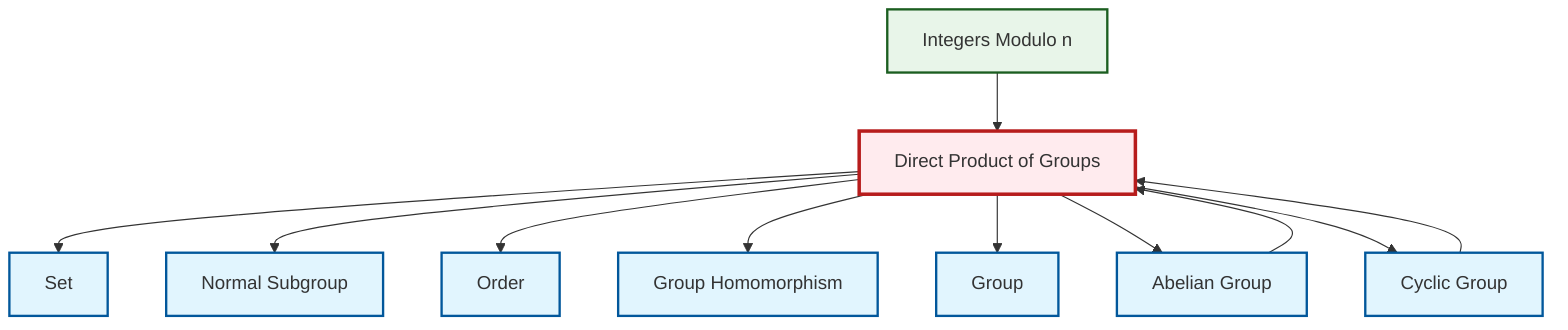 graph TD
    classDef definition fill:#e1f5fe,stroke:#01579b,stroke-width:2px
    classDef theorem fill:#f3e5f5,stroke:#4a148c,stroke-width:2px
    classDef axiom fill:#fff3e0,stroke:#e65100,stroke-width:2px
    classDef example fill:#e8f5e9,stroke:#1b5e20,stroke-width:2px
    classDef current fill:#ffebee,stroke:#b71c1c,stroke-width:3px
    def-normal-subgroup["Normal Subgroup"]:::definition
    def-group["Group"]:::definition
    def-direct-product["Direct Product of Groups"]:::definition
    def-homomorphism["Group Homomorphism"]:::definition
    ex-quotient-integers-mod-n["Integers Modulo n"]:::example
    def-abelian-group["Abelian Group"]:::definition
    def-cyclic-group["Cyclic Group"]:::definition
    def-order["Order"]:::definition
    def-set["Set"]:::definition
    def-cyclic-group --> def-direct-product
    def-direct-product --> def-set
    def-direct-product --> def-normal-subgroup
    def-direct-product --> def-order
    def-direct-product --> def-homomorphism
    ex-quotient-integers-mod-n --> def-direct-product
    def-abelian-group --> def-direct-product
    def-direct-product --> def-group
    def-direct-product --> def-abelian-group
    def-direct-product --> def-cyclic-group
    class def-direct-product current